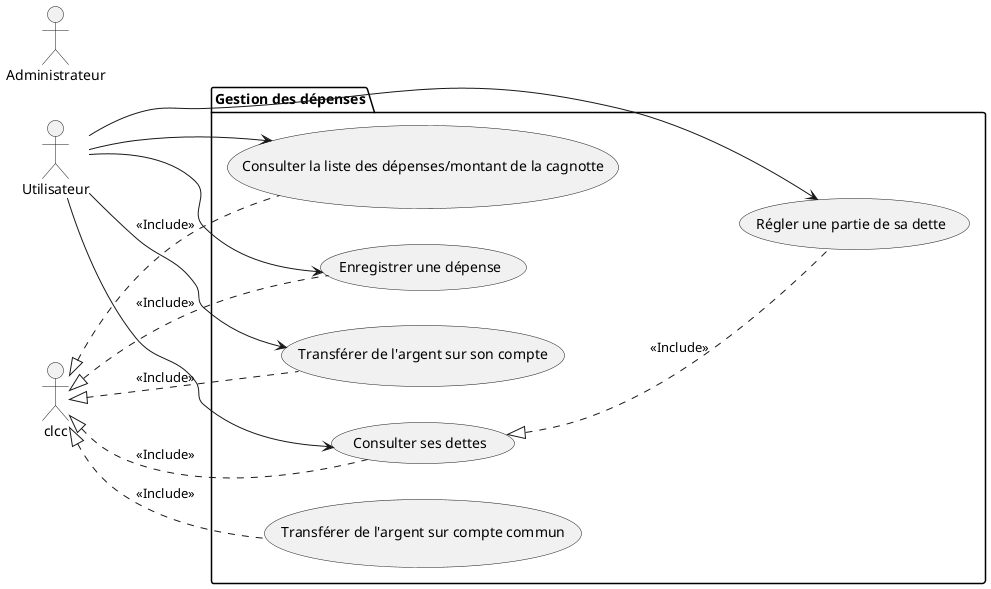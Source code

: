 @startuml Cas utilisation - Gestion des dépenses
left to right direction

actor "Utilisateur" as User

actor "Administrateur" as Admin

package "Gestion des dépenses"{
        usecase "Enregistrer une dépense" as eud
        usecase "Consulter la liste des dépenses/montant de la cagnotte" as cllddmdlc
        usecase "Transférer de l'argent sur compte commun" as tdascc
        usecase "Transférer de l'argent sur son compte" as tdassc
        usecase "Consulter ses dettes" as csd
        usecase "Régler une partie de sa dette" as rpd
				csd <|.. rpd : <<Include>>
}

User --> eud
User --> cllddmdlc
User --> tdassc
User --> csd
User --> rpd

clcc <|.. eud : <<Include>>
clcc <|.. cllddmdlc : <<Include>>
clcc <|.. tdascc : <<Include>>
clcc <|.. tdassc : <<Include>>
clcc <|.. csd : <<Include>>

@enduml